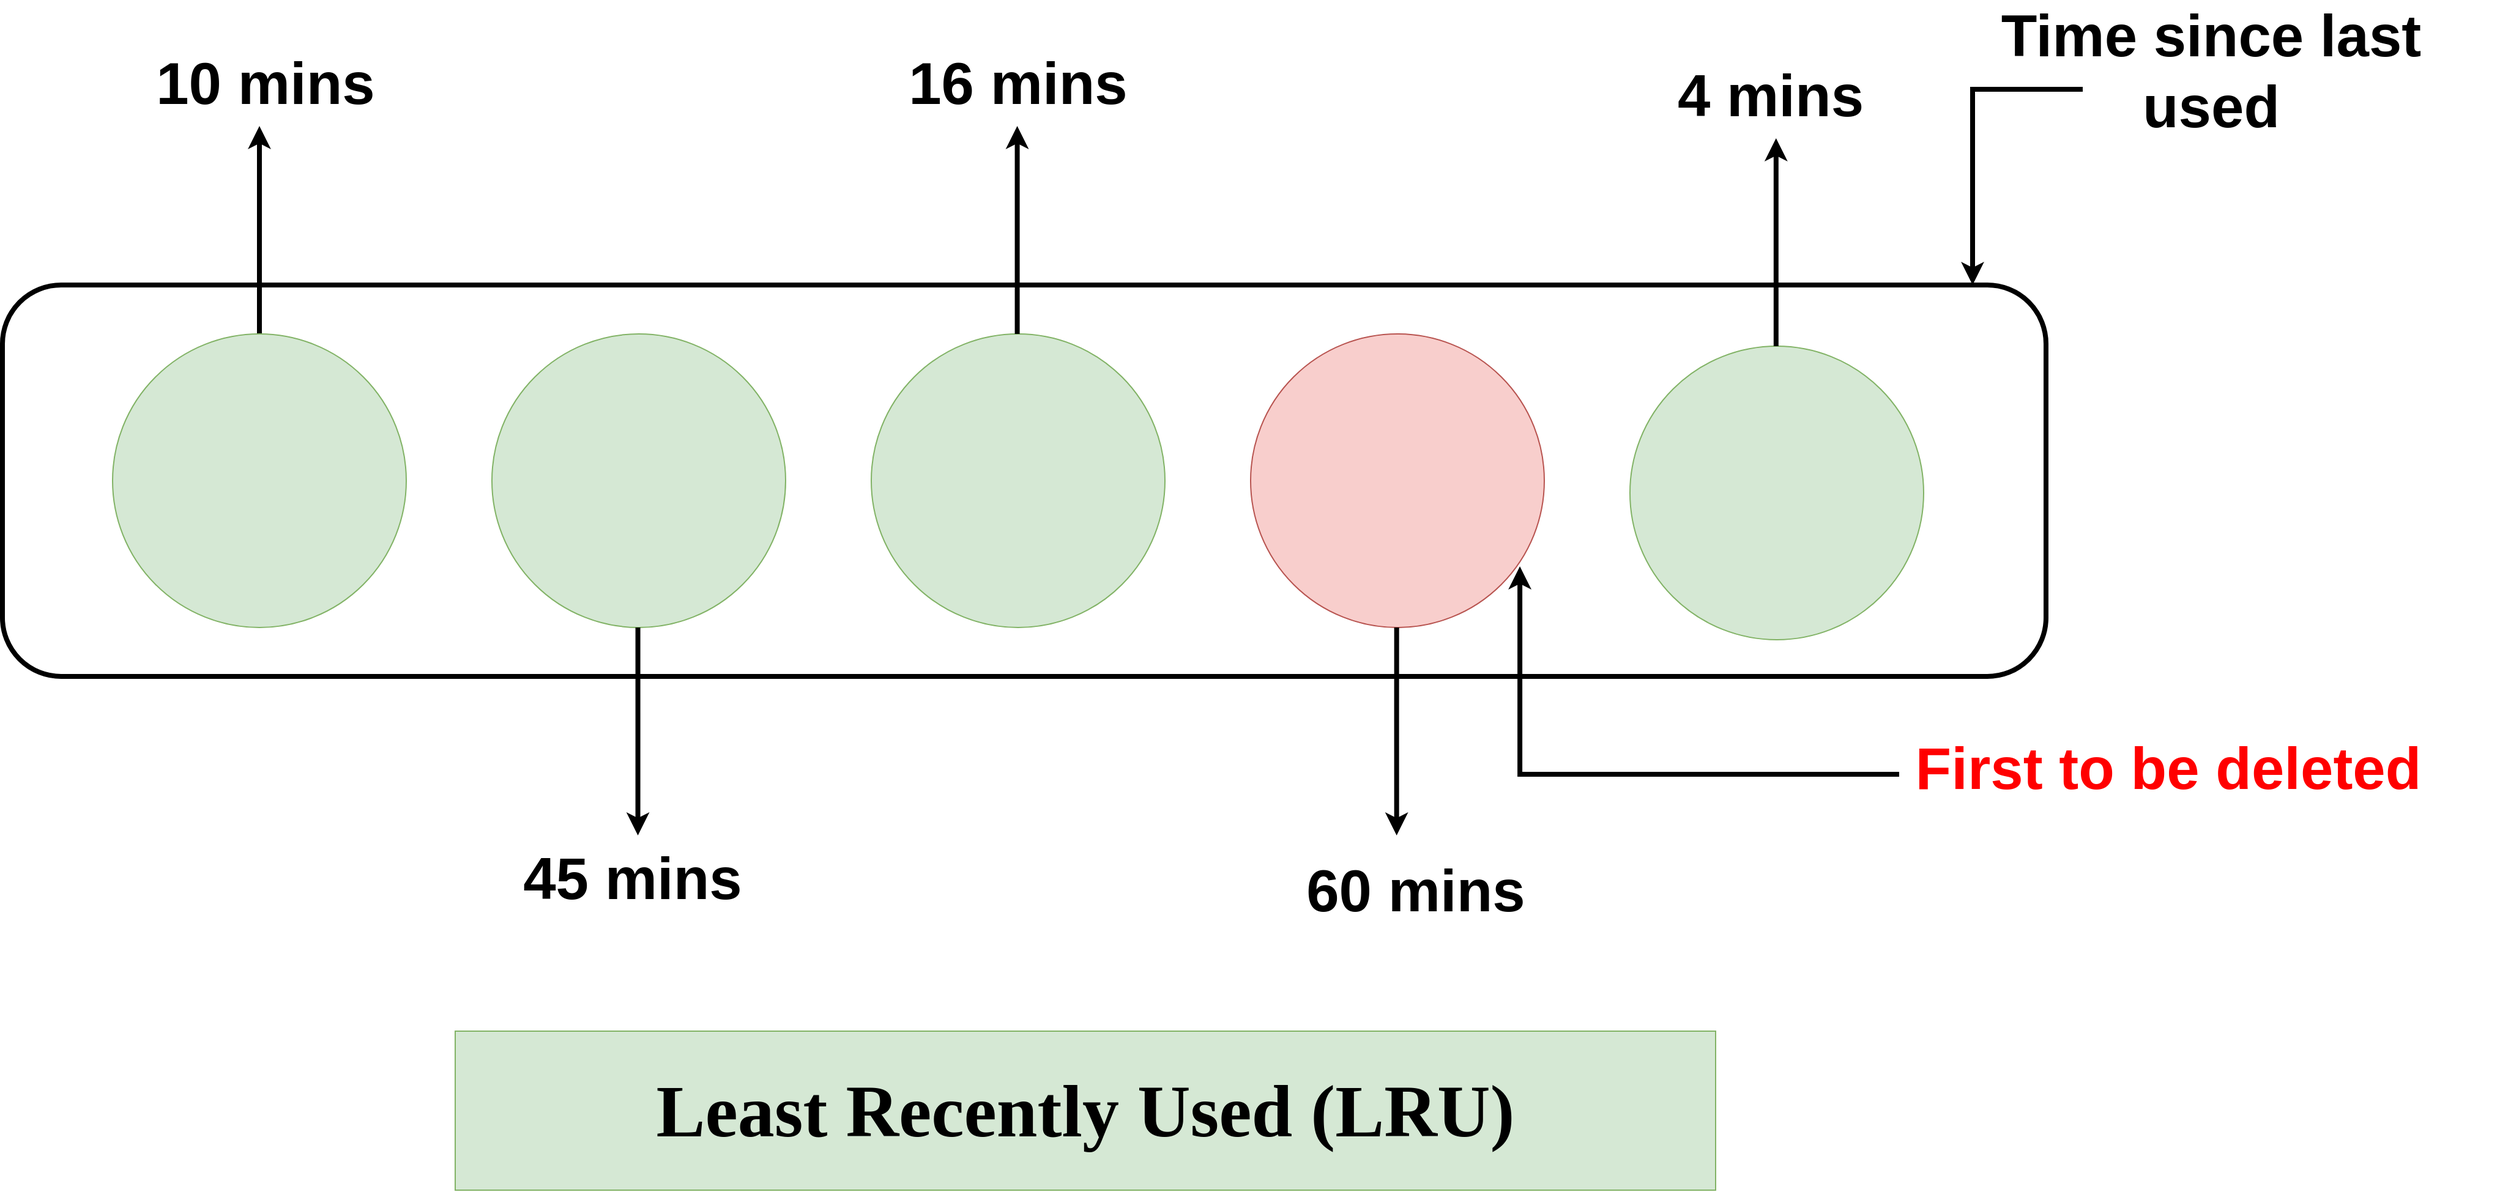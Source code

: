 <mxfile version="22.1.2" type="device" pages="7">
  <diagram name="Least Recently Used" id="POMsT31KwhoCUOCz0t1W">
    <mxGraphModel dx="4901" dy="3443" grid="1" gridSize="10" guides="1" tooltips="1" connect="1" arrows="1" fold="1" page="1" pageScale="1" pageWidth="850" pageHeight="1100" math="0" shadow="0">
      <root>
        <mxCell id="5hRMl-ogob8N2ftGV3x6-0" />
        <mxCell id="5hRMl-ogob8N2ftGV3x6-1" parent="5hRMl-ogob8N2ftGV3x6-0" />
        <mxCell id="5hRMl-ogob8N2ftGV3x6-3" value="&lt;font style=&quot;font-size: 48px;&quot;&gt;&lt;b style=&quot;&quot;&gt;10 mins&lt;/b&gt;&lt;/font&gt;" style="text;html=1;strokeColor=none;fillColor=none;align=center;verticalAlign=middle;whiteSpace=wrap;rounded=0;" parent="5hRMl-ogob8N2ftGV3x6-1" vertex="1">
          <mxGeometry x="-270" y="-190" width="390" height="49" as="geometry" />
        </mxCell>
        <mxCell id="5hRMl-ogob8N2ftGV3x6-11" value="&lt;font style=&quot;font-size: 48px;&quot;&gt;&lt;b style=&quot;&quot;&gt;&lt;font color=&quot;#ff0000&quot;&gt;First to be deleted&lt;/font&gt;&lt;br&gt;&lt;/b&gt;&lt;/font&gt;" style="text;html=1;strokeColor=none;fillColor=none;align=center;verticalAlign=middle;whiteSpace=wrap;rounded=0;" parent="5hRMl-ogob8N2ftGV3x6-1" vertex="1">
          <mxGeometry x="1210" y="370" width="540" height="49" as="geometry" />
        </mxCell>
        <mxCell id="5hRMl-ogob8N2ftGV3x6-14" value="&lt;font face=&quot;Verdana&quot; style=&quot;font-size: 60px;&quot;&gt;&lt;b&gt;Least Recently Used (LRU)&lt;/b&gt;&lt;/font&gt;" style="rounded=0;whiteSpace=wrap;html=1;fillColor=#d5e8d4;strokeColor=#82b366;" parent="5hRMl-ogob8N2ftGV3x6-1" vertex="1">
          <mxGeometry x="80" y="610" width="1030" height="130" as="geometry" />
        </mxCell>
        <mxCell id="8ovCLWjsoIjjFEWbOQYG-0" value="" style="rounded=1;whiteSpace=wrap;html=1;strokeWidth=4;" vertex="1" parent="5hRMl-ogob8N2ftGV3x6-1">
          <mxGeometry x="-290" width="1670" height="320" as="geometry" />
        </mxCell>
        <mxCell id="8ovCLWjsoIjjFEWbOQYG-6" style="edgeStyle=orthogonalEdgeStyle;rounded=0;orthogonalLoop=1;jettySize=auto;html=1;strokeWidth=4;" edge="1" parent="5hRMl-ogob8N2ftGV3x6-1" source="8ovCLWjsoIjjFEWbOQYG-1">
          <mxGeometry relative="1" as="geometry">
            <mxPoint x="-80" y="-130" as="targetPoint" />
          </mxGeometry>
        </mxCell>
        <mxCell id="8ovCLWjsoIjjFEWbOQYG-1" value="" style="ellipse;whiteSpace=wrap;html=1;aspect=fixed;fillColor=#d5e8d4;strokeColor=#82b366;" vertex="1" parent="5hRMl-ogob8N2ftGV3x6-1">
          <mxGeometry x="-200" y="40" width="240" height="240" as="geometry" />
        </mxCell>
        <mxCell id="8ovCLWjsoIjjFEWbOQYG-2" value="" style="ellipse;whiteSpace=wrap;html=1;aspect=fixed;fillColor=#d5e8d4;strokeColor=#82b366;" vertex="1" parent="5hRMl-ogob8N2ftGV3x6-1">
          <mxGeometry x="110" y="40" width="240" height="240" as="geometry" />
        </mxCell>
        <mxCell id="8ovCLWjsoIjjFEWbOQYG-3" value="" style="ellipse;whiteSpace=wrap;html=1;aspect=fixed;fillColor=#d5e8d4;strokeColor=#82b366;" vertex="1" parent="5hRMl-ogob8N2ftGV3x6-1">
          <mxGeometry x="420" y="40" width="240" height="240" as="geometry" />
        </mxCell>
        <mxCell id="8ovCLWjsoIjjFEWbOQYG-4" value="" style="ellipse;whiteSpace=wrap;html=1;aspect=fixed;fillColor=#f8cecc;strokeColor=#b85450;" vertex="1" parent="5hRMl-ogob8N2ftGV3x6-1">
          <mxGeometry x="730" y="40" width="240" height="240" as="geometry" />
        </mxCell>
        <mxCell id="8ovCLWjsoIjjFEWbOQYG-5" value="" style="ellipse;whiteSpace=wrap;html=1;aspect=fixed;fillColor=#d5e8d4;strokeColor=#82b366;" vertex="1" parent="5hRMl-ogob8N2ftGV3x6-1">
          <mxGeometry x="1040" y="50" width="240" height="240" as="geometry" />
        </mxCell>
        <mxCell id="8ovCLWjsoIjjFEWbOQYG-9" style="edgeStyle=orthogonalEdgeStyle;rounded=0;orthogonalLoop=1;jettySize=auto;html=1;strokeWidth=4;" edge="1" parent="5hRMl-ogob8N2ftGV3x6-1">
          <mxGeometry relative="1" as="geometry">
            <mxPoint x="1320" as="targetPoint" />
            <mxPoint x="1410" y="-160" as="sourcePoint" />
            <Array as="points">
              <mxPoint x="1320" y="-100" />
              <mxPoint x="1320" y="-100" />
            </Array>
          </mxGeometry>
        </mxCell>
        <mxCell id="8ovCLWjsoIjjFEWbOQYG-10" style="edgeStyle=orthogonalEdgeStyle;rounded=0;orthogonalLoop=1;jettySize=auto;html=1;strokeWidth=4;" edge="1" parent="5hRMl-ogob8N2ftGV3x6-1">
          <mxGeometry relative="1" as="geometry">
            <mxPoint x="229.29" y="450" as="targetPoint" />
            <mxPoint x="229.29" y="280" as="sourcePoint" />
            <Array as="points">
              <mxPoint x="229.29" y="350" />
              <mxPoint x="229.29" y="350" />
            </Array>
          </mxGeometry>
        </mxCell>
        <mxCell id="8ovCLWjsoIjjFEWbOQYG-11" style="edgeStyle=orthogonalEdgeStyle;rounded=0;orthogonalLoop=1;jettySize=auto;html=1;strokeWidth=4;" edge="1" parent="5hRMl-ogob8N2ftGV3x6-1">
          <mxGeometry relative="1" as="geometry">
            <mxPoint x="849.33" y="450" as="targetPoint" />
            <mxPoint x="849.33" y="280" as="sourcePoint" />
            <Array as="points">
              <mxPoint x="849.33" y="350" />
              <mxPoint x="849.33" y="350" />
            </Array>
          </mxGeometry>
        </mxCell>
        <mxCell id="8ovCLWjsoIjjFEWbOQYG-12" style="edgeStyle=orthogonalEdgeStyle;rounded=0;orthogonalLoop=1;jettySize=auto;html=1;strokeWidth=4;" edge="1" parent="5hRMl-ogob8N2ftGV3x6-1">
          <mxGeometry relative="1" as="geometry">
            <mxPoint x="539.29" y="-130" as="targetPoint" />
            <mxPoint x="539.29" y="40" as="sourcePoint" />
          </mxGeometry>
        </mxCell>
        <mxCell id="8ovCLWjsoIjjFEWbOQYG-13" style="edgeStyle=orthogonalEdgeStyle;rounded=0;orthogonalLoop=1;jettySize=auto;html=1;strokeWidth=4;" edge="1" parent="5hRMl-ogob8N2ftGV3x6-1">
          <mxGeometry relative="1" as="geometry">
            <mxPoint x="1159.41" y="-120" as="targetPoint" />
            <mxPoint x="1159.41" y="50" as="sourcePoint" />
          </mxGeometry>
        </mxCell>
        <mxCell id="8ovCLWjsoIjjFEWbOQYG-14" value="&lt;font style=&quot;font-size: 48px;&quot;&gt;&lt;b style=&quot;&quot;&gt;16 mins&lt;/b&gt;&lt;/font&gt;" style="text;html=1;strokeColor=none;fillColor=none;align=center;verticalAlign=middle;whiteSpace=wrap;rounded=0;" vertex="1" parent="5hRMl-ogob8N2ftGV3x6-1">
          <mxGeometry x="345" y="-190" width="390" height="49" as="geometry" />
        </mxCell>
        <mxCell id="8ovCLWjsoIjjFEWbOQYG-15" value="&lt;font style=&quot;font-size: 48px;&quot;&gt;&lt;b style=&quot;&quot;&gt;4 mins&lt;/b&gt;&lt;/font&gt;" style="text;html=1;strokeColor=none;fillColor=none;align=center;verticalAlign=middle;whiteSpace=wrap;rounded=0;" vertex="1" parent="5hRMl-ogob8N2ftGV3x6-1">
          <mxGeometry x="960" y="-180" width="390" height="49" as="geometry" />
        </mxCell>
        <mxCell id="8ovCLWjsoIjjFEWbOQYG-16" value="&lt;font style=&quot;font-size: 48px;&quot;&gt;&lt;b style=&quot;&quot;&gt;45 mins&lt;/b&gt;&lt;/font&gt;" style="text;html=1;strokeColor=none;fillColor=none;align=center;verticalAlign=middle;whiteSpace=wrap;rounded=0;" vertex="1" parent="5hRMl-ogob8N2ftGV3x6-1">
          <mxGeometry x="30" y="460" width="390" height="49" as="geometry" />
        </mxCell>
        <mxCell id="8ovCLWjsoIjjFEWbOQYG-17" value="&lt;font style=&quot;font-size: 48px;&quot;&gt;&lt;b style=&quot;&quot;&gt;60 mins&lt;/b&gt;&lt;/font&gt;" style="text;html=1;strokeColor=none;fillColor=none;align=center;verticalAlign=middle;whiteSpace=wrap;rounded=0;" vertex="1" parent="5hRMl-ogob8N2ftGV3x6-1">
          <mxGeometry x="670" y="470" width="390" height="49" as="geometry" />
        </mxCell>
        <mxCell id="8ovCLWjsoIjjFEWbOQYG-18" value="&lt;font style=&quot;font-size: 48px;&quot;&gt;&lt;b style=&quot;&quot;&gt;Time since last used&lt;/b&gt;&lt;/font&gt;" style="text;html=1;strokeColor=none;fillColor=none;align=center;verticalAlign=middle;whiteSpace=wrap;rounded=0;" vertex="1" parent="5hRMl-ogob8N2ftGV3x6-1">
          <mxGeometry x="1320" y="-200" width="390" height="49" as="geometry" />
        </mxCell>
        <mxCell id="8ovCLWjsoIjjFEWbOQYG-19" style="edgeStyle=orthogonalEdgeStyle;rounded=0;orthogonalLoop=1;jettySize=auto;html=1;strokeWidth=4;" edge="1" parent="5hRMl-ogob8N2ftGV3x6-1">
          <mxGeometry relative="1" as="geometry">
            <mxPoint x="950.05" y="230" as="targetPoint" />
            <mxPoint x="1260" y="400" as="sourcePoint" />
            <Array as="points">
              <mxPoint x="950.05" y="300" />
              <mxPoint x="950.05" y="300" />
            </Array>
          </mxGeometry>
        </mxCell>
      </root>
    </mxGraphModel>
  </diagram>
  <diagram name="Least Frequently Used" id="D8tKrzcBVg3WUpohUiAj">
    <mxGraphModel dx="3428" dy="2591" grid="1" gridSize="10" guides="1" tooltips="1" connect="1" arrows="1" fold="1" page="1" pageScale="1" pageWidth="850" pageHeight="1100" math="0" shadow="0">
      <root>
        <mxCell id="ZgraPuSZtNZMdnTy8_oL-0" />
        <mxCell id="ZgraPuSZtNZMdnTy8_oL-1" parent="ZgraPuSZtNZMdnTy8_oL-0" />
        <mxCell id="ZgraPuSZtNZMdnTy8_oL-2" value="&lt;font style=&quot;font-size: 48px;&quot;&gt;&lt;b style=&quot;&quot;&gt;7&lt;/b&gt;&lt;/font&gt;" style="text;html=1;strokeColor=none;fillColor=none;align=center;verticalAlign=middle;whiteSpace=wrap;rounded=0;" vertex="1" parent="ZgraPuSZtNZMdnTy8_oL-1">
          <mxGeometry x="-275" y="-200" width="390" height="49" as="geometry" />
        </mxCell>
        <mxCell id="ZgraPuSZtNZMdnTy8_oL-3" value="&lt;font style=&quot;font-size: 48px;&quot;&gt;&lt;b style=&quot;&quot;&gt;&lt;font color=&quot;#ff0000&quot;&gt;First to be deleted&lt;/font&gt;&lt;br&gt;&lt;/b&gt;&lt;/font&gt;" style="text;html=1;strokeColor=none;fillColor=none;align=center;verticalAlign=middle;whiteSpace=wrap;rounded=0;" vertex="1" parent="ZgraPuSZtNZMdnTy8_oL-1">
          <mxGeometry x="1210" y="370" width="540" height="49" as="geometry" />
        </mxCell>
        <mxCell id="ZgraPuSZtNZMdnTy8_oL-4" value="&lt;font face=&quot;Verdana&quot; style=&quot;font-size: 60px;&quot;&gt;&lt;b&gt;Least Frequently Used (LFU)&lt;/b&gt;&lt;/font&gt;" style="rounded=0;whiteSpace=wrap;html=1;fillColor=#d5e8d4;strokeColor=#82b366;" vertex="1" parent="ZgraPuSZtNZMdnTy8_oL-1">
          <mxGeometry x="80" y="610" width="1030" height="130" as="geometry" />
        </mxCell>
        <mxCell id="ZgraPuSZtNZMdnTy8_oL-5" value="" style="rounded=1;whiteSpace=wrap;html=1;strokeWidth=4;" vertex="1" parent="ZgraPuSZtNZMdnTy8_oL-1">
          <mxGeometry x="-290" width="1670" height="320" as="geometry" />
        </mxCell>
        <mxCell id="ZgraPuSZtNZMdnTy8_oL-6" style="edgeStyle=orthogonalEdgeStyle;rounded=0;orthogonalLoop=1;jettySize=auto;html=1;strokeWidth=4;" edge="1" parent="ZgraPuSZtNZMdnTy8_oL-1" source="ZgraPuSZtNZMdnTy8_oL-7">
          <mxGeometry relative="1" as="geometry">
            <mxPoint x="-80" y="-130" as="targetPoint" />
          </mxGeometry>
        </mxCell>
        <mxCell id="ZgraPuSZtNZMdnTy8_oL-7" value="" style="ellipse;whiteSpace=wrap;html=1;aspect=fixed;fillColor=#d5e8d4;strokeColor=#82b366;" vertex="1" parent="ZgraPuSZtNZMdnTy8_oL-1">
          <mxGeometry x="-200" y="40" width="240" height="240" as="geometry" />
        </mxCell>
        <mxCell id="ZgraPuSZtNZMdnTy8_oL-8" value="" style="ellipse;whiteSpace=wrap;html=1;aspect=fixed;fillColor=#d5e8d4;strokeColor=#82b366;" vertex="1" parent="ZgraPuSZtNZMdnTy8_oL-1">
          <mxGeometry x="110" y="40" width="240" height="240" as="geometry" />
        </mxCell>
        <mxCell id="ZgraPuSZtNZMdnTy8_oL-9" value="" style="ellipse;whiteSpace=wrap;html=1;aspect=fixed;fillColor=#d5e8d4;strokeColor=#82b366;" vertex="1" parent="ZgraPuSZtNZMdnTy8_oL-1">
          <mxGeometry x="420" y="40" width="240" height="240" as="geometry" />
        </mxCell>
        <mxCell id="ZgraPuSZtNZMdnTy8_oL-10" value="" style="ellipse;whiteSpace=wrap;html=1;aspect=fixed;fillColor=#f8cecc;strokeColor=#b85450;" vertex="1" parent="ZgraPuSZtNZMdnTy8_oL-1">
          <mxGeometry x="730" y="40" width="240" height="240" as="geometry" />
        </mxCell>
        <mxCell id="ZgraPuSZtNZMdnTy8_oL-11" value="" style="ellipse;whiteSpace=wrap;html=1;aspect=fixed;fillColor=#d5e8d4;strokeColor=#82b366;" vertex="1" parent="ZgraPuSZtNZMdnTy8_oL-1">
          <mxGeometry x="1040" y="50" width="240" height="240" as="geometry" />
        </mxCell>
        <mxCell id="ZgraPuSZtNZMdnTy8_oL-12" style="edgeStyle=orthogonalEdgeStyle;rounded=0;orthogonalLoop=1;jettySize=auto;html=1;strokeWidth=4;" edge="1" parent="ZgraPuSZtNZMdnTy8_oL-1">
          <mxGeometry relative="1" as="geometry">
            <mxPoint x="1320" as="targetPoint" />
            <mxPoint x="1410" y="-160" as="sourcePoint" />
            <Array as="points">
              <mxPoint x="1320" y="-100" />
              <mxPoint x="1320" y="-100" />
            </Array>
          </mxGeometry>
        </mxCell>
        <mxCell id="ZgraPuSZtNZMdnTy8_oL-13" style="edgeStyle=orthogonalEdgeStyle;rounded=0;orthogonalLoop=1;jettySize=auto;html=1;strokeWidth=4;" edge="1" parent="ZgraPuSZtNZMdnTy8_oL-1">
          <mxGeometry relative="1" as="geometry">
            <mxPoint x="229.29" y="450" as="targetPoint" />
            <mxPoint x="229.29" y="280" as="sourcePoint" />
            <Array as="points">
              <mxPoint x="229.29" y="350" />
              <mxPoint x="229.29" y="350" />
            </Array>
          </mxGeometry>
        </mxCell>
        <mxCell id="ZgraPuSZtNZMdnTy8_oL-14" style="edgeStyle=orthogonalEdgeStyle;rounded=0;orthogonalLoop=1;jettySize=auto;html=1;strokeWidth=4;" edge="1" parent="ZgraPuSZtNZMdnTy8_oL-1">
          <mxGeometry relative="1" as="geometry">
            <mxPoint x="849.33" y="450" as="targetPoint" />
            <mxPoint x="849.33" y="280" as="sourcePoint" />
            <Array as="points">
              <mxPoint x="849.33" y="350" />
              <mxPoint x="849.33" y="350" />
            </Array>
          </mxGeometry>
        </mxCell>
        <mxCell id="ZgraPuSZtNZMdnTy8_oL-15" style="edgeStyle=orthogonalEdgeStyle;rounded=0;orthogonalLoop=1;jettySize=auto;html=1;strokeWidth=4;" edge="1" parent="ZgraPuSZtNZMdnTy8_oL-1">
          <mxGeometry relative="1" as="geometry">
            <mxPoint x="539.29" y="-130" as="targetPoint" />
            <mxPoint x="539.29" y="40" as="sourcePoint" />
          </mxGeometry>
        </mxCell>
        <mxCell id="ZgraPuSZtNZMdnTy8_oL-16" style="edgeStyle=orthogonalEdgeStyle;rounded=0;orthogonalLoop=1;jettySize=auto;html=1;strokeWidth=4;" edge="1" parent="ZgraPuSZtNZMdnTy8_oL-1">
          <mxGeometry relative="1" as="geometry">
            <mxPoint x="1159.41" y="-120" as="targetPoint" />
            <mxPoint x="1159.41" y="50" as="sourcePoint" />
          </mxGeometry>
        </mxCell>
        <mxCell id="ZgraPuSZtNZMdnTy8_oL-17" value="&lt;font style=&quot;font-size: 48px;&quot;&gt;&lt;b style=&quot;&quot;&gt;60&lt;/b&gt;&lt;/font&gt;" style="text;html=1;strokeColor=none;fillColor=none;align=center;verticalAlign=middle;whiteSpace=wrap;rounded=0;" vertex="1" parent="ZgraPuSZtNZMdnTy8_oL-1">
          <mxGeometry x="345" y="-210" width="390" height="49" as="geometry" />
        </mxCell>
        <mxCell id="ZgraPuSZtNZMdnTy8_oL-18" value="&lt;font style=&quot;font-size: 48px;&quot;&gt;&lt;b style=&quot;&quot;&gt;7&lt;/b&gt;&lt;/font&gt;" style="text;html=1;strokeColor=none;fillColor=none;align=center;verticalAlign=middle;whiteSpace=wrap;rounded=0;" vertex="1" parent="ZgraPuSZtNZMdnTy8_oL-1">
          <mxGeometry x="960" y="-200" width="390" height="49" as="geometry" />
        </mxCell>
        <mxCell id="ZgraPuSZtNZMdnTy8_oL-19" value="&lt;font style=&quot;font-size: 48px;&quot;&gt;&lt;b style=&quot;&quot;&gt;15&lt;/b&gt;&lt;/font&gt;" style="text;html=1;strokeColor=none;fillColor=none;align=center;verticalAlign=middle;whiteSpace=wrap;rounded=0;" vertex="1" parent="ZgraPuSZtNZMdnTy8_oL-1">
          <mxGeometry x="35" y="460" width="390" height="49" as="geometry" />
        </mxCell>
        <mxCell id="ZgraPuSZtNZMdnTy8_oL-20" value="&lt;font style=&quot;font-size: 48px;&quot;&gt;&lt;b style=&quot;&quot;&gt;5&lt;/b&gt;&lt;/font&gt;" style="text;html=1;strokeColor=none;fillColor=none;align=center;verticalAlign=middle;whiteSpace=wrap;rounded=0;" vertex="1" parent="ZgraPuSZtNZMdnTy8_oL-1">
          <mxGeometry x="655" y="460" width="390" height="49" as="geometry" />
        </mxCell>
        <mxCell id="ZgraPuSZtNZMdnTy8_oL-21" value="&lt;font style=&quot;font-size: 48px;&quot;&gt;&lt;b style=&quot;&quot;&gt;Number of times used&lt;/b&gt;&lt;/font&gt;" style="text;html=1;strokeColor=none;fillColor=none;align=center;verticalAlign=middle;whiteSpace=wrap;rounded=0;" vertex="1" parent="ZgraPuSZtNZMdnTy8_oL-1">
          <mxGeometry x="1320" y="-200" width="390" height="49" as="geometry" />
        </mxCell>
        <mxCell id="ZgraPuSZtNZMdnTy8_oL-22" style="edgeStyle=orthogonalEdgeStyle;rounded=0;orthogonalLoop=1;jettySize=auto;html=1;strokeWidth=4;" edge="1" parent="ZgraPuSZtNZMdnTy8_oL-1">
          <mxGeometry relative="1" as="geometry">
            <mxPoint x="950.05" y="230" as="targetPoint" />
            <mxPoint x="1260" y="400" as="sourcePoint" />
            <Array as="points">
              <mxPoint x="950.05" y="300" />
              <mxPoint x="950.05" y="300" />
            </Array>
          </mxGeometry>
        </mxCell>
      </root>
    </mxGraphModel>
  </diagram>
  <diagram name="First In, First Out" id="Zo2rVaREKHGINr4illzg">
    <mxGraphModel dx="4901" dy="3443" grid="1" gridSize="10" guides="1" tooltips="1" connect="1" arrows="1" fold="1" page="1" pageScale="1" pageWidth="850" pageHeight="1100" math="0" shadow="0">
      <root>
        <mxCell id="zYVfNO5OCGXKisRvZgQ6-0" />
        <mxCell id="zYVfNO5OCGXKisRvZgQ6-1" parent="zYVfNO5OCGXKisRvZgQ6-0" />
        <mxCell id="zYVfNO5OCGXKisRvZgQ6-3" value="&lt;font style=&quot;font-size: 48px;&quot;&gt;&lt;b style=&quot;&quot;&gt;&lt;font color=&quot;#ff0000&quot;&gt;First to be deleted&lt;/font&gt;&lt;br&gt;&lt;/b&gt;&lt;/font&gt;" style="text;html=1;strokeColor=none;fillColor=none;align=center;verticalAlign=middle;whiteSpace=wrap;rounded=0;" vertex="1" parent="zYVfNO5OCGXKisRvZgQ6-1">
          <mxGeometry x="1210" y="370" width="540" height="49" as="geometry" />
        </mxCell>
        <mxCell id="zYVfNO5OCGXKisRvZgQ6-4" value="&lt;font face=&quot;Verdana&quot; style=&quot;font-size: 60px;&quot;&gt;&lt;b&gt;First In, First Out (FIFO)&lt;/b&gt;&lt;/font&gt;" style="rounded=0;whiteSpace=wrap;html=1;fillColor=#d5e8d4;strokeColor=#82b366;" vertex="1" parent="zYVfNO5OCGXKisRvZgQ6-1">
          <mxGeometry x="80" y="610" width="1030" height="130" as="geometry" />
        </mxCell>
        <mxCell id="zYVfNO5OCGXKisRvZgQ6-5" value="" style="rounded=1;whiteSpace=wrap;html=1;strokeWidth=4;" vertex="1" parent="zYVfNO5OCGXKisRvZgQ6-1">
          <mxGeometry x="-290" width="1670" height="360" as="geometry" />
        </mxCell>
        <mxCell id="zYVfNO5OCGXKisRvZgQ6-6" style="edgeStyle=orthogonalEdgeStyle;rounded=0;orthogonalLoop=1;jettySize=auto;html=1;strokeWidth=4;dashed=1;dashPattern=8 8;" edge="1" parent="zYVfNO5OCGXKisRvZgQ6-1">
          <mxGeometry relative="1" as="geometry">
            <mxPoint x="1200" y="320" as="targetPoint" />
            <mxPoint x="-180" y="320" as="sourcePoint" />
          </mxGeometry>
        </mxCell>
        <mxCell id="zYVfNO5OCGXKisRvZgQ6-7" value="" style="ellipse;whiteSpace=wrap;html=1;aspect=fixed;fillColor=#d5e8d4;strokeColor=#82b366;" vertex="1" parent="zYVfNO5OCGXKisRvZgQ6-1">
          <mxGeometry x="-200" y="40" width="240" height="240" as="geometry" />
        </mxCell>
        <mxCell id="zYVfNO5OCGXKisRvZgQ6-8" value="" style="ellipse;whiteSpace=wrap;html=1;aspect=fixed;fillColor=#d5e8d4;strokeColor=#82b366;" vertex="1" parent="zYVfNO5OCGXKisRvZgQ6-1">
          <mxGeometry x="110" y="40" width="240" height="240" as="geometry" />
        </mxCell>
        <mxCell id="zYVfNO5OCGXKisRvZgQ6-9" value="" style="ellipse;whiteSpace=wrap;html=1;aspect=fixed;fillColor=#d5e8d4;strokeColor=#82b366;" vertex="1" parent="zYVfNO5OCGXKisRvZgQ6-1">
          <mxGeometry x="420" y="40" width="240" height="240" as="geometry" />
        </mxCell>
        <mxCell id="zYVfNO5OCGXKisRvZgQ6-10" value="" style="ellipse;whiteSpace=wrap;html=1;aspect=fixed;fillColor=#d5e8d4;strokeColor=#82b366;" vertex="1" parent="zYVfNO5OCGXKisRvZgQ6-1">
          <mxGeometry x="730" y="40" width="240" height="240" as="geometry" />
        </mxCell>
        <mxCell id="zYVfNO5OCGXKisRvZgQ6-11" value="" style="ellipse;whiteSpace=wrap;html=1;aspect=fixed;fillColor=#f8cecc;strokeColor=#b85450;" vertex="1" parent="zYVfNO5OCGXKisRvZgQ6-1">
          <mxGeometry x="1040" y="50" width="240" height="240" as="geometry" />
        </mxCell>
        <mxCell id="zYVfNO5OCGXKisRvZgQ6-22" style="edgeStyle=orthogonalEdgeStyle;rounded=0;orthogonalLoop=1;jettySize=auto;html=1;strokeWidth=4;" edge="1" parent="zYVfNO5OCGXKisRvZgQ6-1">
          <mxGeometry relative="1" as="geometry">
            <mxPoint x="1240" y="270" as="targetPoint" />
            <mxPoint x="1260" y="400" as="sourcePoint" />
            <Array as="points">
              <mxPoint x="1240" y="400" />
            </Array>
          </mxGeometry>
        </mxCell>
        <mxCell id="gBd1DE-X7x8jyiA0h6hY-1" value="&lt;font style=&quot;&quot;&gt;&lt;b style=&quot;&quot;&gt;&lt;font style=&quot;font-size: 60px;&quot;&gt;Enqueue&lt;/font&gt;&lt;br&gt;&lt;/b&gt;&lt;/font&gt;" style="text;html=1;strokeColor=none;fillColor=none;align=center;verticalAlign=middle;whiteSpace=wrap;rounded=0;" vertex="1" parent="zYVfNO5OCGXKisRvZgQ6-1">
          <mxGeometry x="-650" y="155.5" width="330" height="49" as="geometry" />
        </mxCell>
        <mxCell id="gBd1DE-X7x8jyiA0h6hY-2" style="edgeStyle=orthogonalEdgeStyle;rounded=0;orthogonalLoop=1;jettySize=auto;html=1;exitX=0.5;exitY=1;exitDx=0;exitDy=0;" edge="1" parent="zYVfNO5OCGXKisRvZgQ6-1" source="gBd1DE-X7x8jyiA0h6hY-1" target="gBd1DE-X7x8jyiA0h6hY-1">
          <mxGeometry relative="1" as="geometry" />
        </mxCell>
        <mxCell id="gBd1DE-X7x8jyiA0h6hY-3" value="&lt;font style=&quot;&quot;&gt;&lt;b style=&quot;&quot;&gt;&lt;font style=&quot;font-size: 60px;&quot;&gt;Dequeue&lt;/font&gt;&lt;br&gt;&lt;/b&gt;&lt;/font&gt;" style="text;html=1;strokeColor=none;fillColor=none;align=center;verticalAlign=middle;whiteSpace=wrap;rounded=0;" vertex="1" parent="zYVfNO5OCGXKisRvZgQ6-1">
          <mxGeometry x="1400" y="155.5" width="330" height="49" as="geometry" />
        </mxCell>
      </root>
    </mxGraphModel>
  </diagram>
  <diagram name="Random Replacement" id="Z5KDU7fKFQoLTNOjByQJ">
    <mxGraphModel dx="3213" dy="2467" grid="1" gridSize="10" guides="1" tooltips="1" connect="1" arrows="1" fold="1" page="1" pageScale="1" pageWidth="850" pageHeight="1100" math="0" shadow="0">
      <root>
        <mxCell id="aamFRvl7CQ2vPfNjSyrz-0" />
        <mxCell id="aamFRvl7CQ2vPfNjSyrz-1" parent="aamFRvl7CQ2vPfNjSyrz-0" />
        <mxCell id="aamFRvl7CQ2vPfNjSyrz-3" value="&lt;font style=&quot;font-size: 48px;&quot;&gt;&lt;b style=&quot;&quot;&gt;&lt;font color=&quot;#ff0000&quot;&gt;Delete a random item&lt;/font&gt;&lt;br&gt;&lt;/b&gt;&lt;/font&gt;" style="text;html=1;strokeColor=none;fillColor=none;align=center;verticalAlign=middle;whiteSpace=wrap;rounded=0;" vertex="1" parent="aamFRvl7CQ2vPfNjSyrz-1">
          <mxGeometry x="1200" y="380" width="370" height="49" as="geometry" />
        </mxCell>
        <mxCell id="aamFRvl7CQ2vPfNjSyrz-4" value="&lt;font face=&quot;Verdana&quot; style=&quot;font-size: 60px;&quot;&gt;&lt;b&gt;Random Replacement (RR)&lt;/b&gt;&lt;/font&gt;" style="rounded=0;whiteSpace=wrap;html=1;fillColor=#d5e8d4;strokeColor=#82b366;" vertex="1" parent="aamFRvl7CQ2vPfNjSyrz-1">
          <mxGeometry x="80" y="600" width="1030" height="130" as="geometry" />
        </mxCell>
        <mxCell id="aamFRvl7CQ2vPfNjSyrz-5" value="" style="rounded=1;whiteSpace=wrap;html=1;strokeWidth=4;" vertex="1" parent="aamFRvl7CQ2vPfNjSyrz-1">
          <mxGeometry x="-290" width="1670" height="320" as="geometry" />
        </mxCell>
        <mxCell id="aamFRvl7CQ2vPfNjSyrz-7" value="" style="ellipse;whiteSpace=wrap;html=1;aspect=fixed;fillColor=#d5e8d4;strokeColor=#82b366;" vertex="1" parent="aamFRvl7CQ2vPfNjSyrz-1">
          <mxGeometry x="-200" y="40" width="240" height="240" as="geometry" />
        </mxCell>
        <mxCell id="aamFRvl7CQ2vPfNjSyrz-8" value="" style="ellipse;whiteSpace=wrap;html=1;aspect=fixed;fillColor=#d5e8d4;strokeColor=#82b366;" vertex="1" parent="aamFRvl7CQ2vPfNjSyrz-1">
          <mxGeometry x="110" y="40" width="240" height="240" as="geometry" />
        </mxCell>
        <mxCell id="aamFRvl7CQ2vPfNjSyrz-9" value="" style="ellipse;whiteSpace=wrap;html=1;aspect=fixed;fillColor=#d5e8d4;strokeColor=#82b366;" vertex="1" parent="aamFRvl7CQ2vPfNjSyrz-1">
          <mxGeometry x="420" y="40" width="240" height="240" as="geometry" />
        </mxCell>
        <mxCell id="aamFRvl7CQ2vPfNjSyrz-10" value="" style="ellipse;whiteSpace=wrap;html=1;aspect=fixed;fillColor=#f8cecc;strokeColor=#b85450;" vertex="1" parent="aamFRvl7CQ2vPfNjSyrz-1">
          <mxGeometry x="730" y="40" width="240" height="240" as="geometry" />
        </mxCell>
        <mxCell id="aamFRvl7CQ2vPfNjSyrz-11" value="" style="ellipse;whiteSpace=wrap;html=1;aspect=fixed;fillColor=#d5e8d4;strokeColor=#82b366;" vertex="1" parent="aamFRvl7CQ2vPfNjSyrz-1">
          <mxGeometry x="1040" y="50" width="240" height="240" as="geometry" />
        </mxCell>
        <mxCell id="aamFRvl7CQ2vPfNjSyrz-22" style="edgeStyle=orthogonalEdgeStyle;rounded=0;orthogonalLoop=1;jettySize=auto;html=1;strokeWidth=4;" edge="1" parent="aamFRvl7CQ2vPfNjSyrz-1">
          <mxGeometry relative="1" as="geometry">
            <mxPoint x="950.05" y="230" as="targetPoint" />
            <mxPoint x="1260" y="400" as="sourcePoint" />
            <Array as="points">
              <mxPoint x="950.05" y="300" />
              <mxPoint x="950.05" y="300" />
            </Array>
          </mxGeometry>
        </mxCell>
      </root>
    </mxGraphModel>
  </diagram>
  <diagram name="Most Recently Used" id="zYJVTUWJYjH3Rc8gc3ST">
    <mxGraphModel dx="3428" dy="2591" grid="1" gridSize="10" guides="1" tooltips="1" connect="1" arrows="1" fold="1" page="1" pageScale="1" pageWidth="850" pageHeight="1100" math="0" shadow="0">
      <root>
        <mxCell id="hwDnQ2wRfq-yaI1x0yQQ-0" />
        <mxCell id="hwDnQ2wRfq-yaI1x0yQQ-1" parent="hwDnQ2wRfq-yaI1x0yQQ-0" />
        <mxCell id="hwDnQ2wRfq-yaI1x0yQQ-2" value="&lt;font style=&quot;font-size: 48px;&quot;&gt;&lt;b style=&quot;&quot;&gt;15 mins&lt;/b&gt;&lt;/font&gt;" style="text;html=1;strokeColor=none;fillColor=none;align=center;verticalAlign=middle;whiteSpace=wrap;rounded=0;" vertex="1" parent="hwDnQ2wRfq-yaI1x0yQQ-1">
          <mxGeometry x="-270" y="-190" width="390" height="49" as="geometry" />
        </mxCell>
        <mxCell id="hwDnQ2wRfq-yaI1x0yQQ-3" value="&lt;font style=&quot;font-size: 48px;&quot;&gt;&lt;b style=&quot;&quot;&gt;&lt;font color=&quot;#ff0000&quot;&gt;First to be deleted&lt;/font&gt;&lt;br&gt;&lt;/b&gt;&lt;/font&gt;" style="text;html=1;strokeColor=none;fillColor=none;align=center;verticalAlign=middle;whiteSpace=wrap;rounded=0;" vertex="1" parent="hwDnQ2wRfq-yaI1x0yQQ-1">
          <mxGeometry x="1210" y="370" width="540" height="49" as="geometry" />
        </mxCell>
        <mxCell id="hwDnQ2wRfq-yaI1x0yQQ-4" value="&lt;font face=&quot;Verdana&quot; style=&quot;font-size: 60px;&quot;&gt;&lt;b&gt;Most Recently Used (MRU)&lt;/b&gt;&lt;/font&gt;" style="rounded=0;whiteSpace=wrap;html=1;fillColor=#d5e8d4;strokeColor=#82b366;" vertex="1" parent="hwDnQ2wRfq-yaI1x0yQQ-1">
          <mxGeometry x="80" y="610" width="1030" height="130" as="geometry" />
        </mxCell>
        <mxCell id="hwDnQ2wRfq-yaI1x0yQQ-5" value="" style="rounded=1;whiteSpace=wrap;html=1;strokeWidth=4;" vertex="1" parent="hwDnQ2wRfq-yaI1x0yQQ-1">
          <mxGeometry x="-290" width="1670" height="320" as="geometry" />
        </mxCell>
        <mxCell id="hwDnQ2wRfq-yaI1x0yQQ-6" style="edgeStyle=orthogonalEdgeStyle;rounded=0;orthogonalLoop=1;jettySize=auto;html=1;strokeWidth=4;" edge="1" parent="hwDnQ2wRfq-yaI1x0yQQ-1" source="hwDnQ2wRfq-yaI1x0yQQ-7">
          <mxGeometry relative="1" as="geometry">
            <mxPoint x="-80" y="-130" as="targetPoint" />
          </mxGeometry>
        </mxCell>
        <mxCell id="hwDnQ2wRfq-yaI1x0yQQ-7" value="" style="ellipse;whiteSpace=wrap;html=1;aspect=fixed;fillColor=#d5e8d4;strokeColor=#82b366;" vertex="1" parent="hwDnQ2wRfq-yaI1x0yQQ-1">
          <mxGeometry x="-200" y="40" width="240" height="240" as="geometry" />
        </mxCell>
        <mxCell id="hwDnQ2wRfq-yaI1x0yQQ-8" value="" style="ellipse;whiteSpace=wrap;html=1;aspect=fixed;fillColor=#d5e8d4;strokeColor=#82b366;" vertex="1" parent="hwDnQ2wRfq-yaI1x0yQQ-1">
          <mxGeometry x="110" y="40" width="240" height="240" as="geometry" />
        </mxCell>
        <mxCell id="hwDnQ2wRfq-yaI1x0yQQ-9" value="" style="ellipse;whiteSpace=wrap;html=1;aspect=fixed;fillColor=#d5e8d4;strokeColor=#82b366;" vertex="1" parent="hwDnQ2wRfq-yaI1x0yQQ-1">
          <mxGeometry x="420" y="40" width="240" height="240" as="geometry" />
        </mxCell>
        <mxCell id="hwDnQ2wRfq-yaI1x0yQQ-10" value="" style="ellipse;whiteSpace=wrap;html=1;aspect=fixed;fillColor=#f8cecc;strokeColor=#b85450;" vertex="1" parent="hwDnQ2wRfq-yaI1x0yQQ-1">
          <mxGeometry x="730" y="40" width="240" height="240" as="geometry" />
        </mxCell>
        <mxCell id="hwDnQ2wRfq-yaI1x0yQQ-11" value="" style="ellipse;whiteSpace=wrap;html=1;aspect=fixed;fillColor=#d5e8d4;strokeColor=#82b366;" vertex="1" parent="hwDnQ2wRfq-yaI1x0yQQ-1">
          <mxGeometry x="1040" y="50" width="240" height="240" as="geometry" />
        </mxCell>
        <mxCell id="hwDnQ2wRfq-yaI1x0yQQ-12" style="edgeStyle=orthogonalEdgeStyle;rounded=0;orthogonalLoop=1;jettySize=auto;html=1;strokeWidth=4;" edge="1" parent="hwDnQ2wRfq-yaI1x0yQQ-1">
          <mxGeometry relative="1" as="geometry">
            <mxPoint x="1320" as="targetPoint" />
            <mxPoint x="1410" y="-160" as="sourcePoint" />
            <Array as="points">
              <mxPoint x="1320" y="-100" />
              <mxPoint x="1320" y="-100" />
            </Array>
          </mxGeometry>
        </mxCell>
        <mxCell id="hwDnQ2wRfq-yaI1x0yQQ-13" style="edgeStyle=orthogonalEdgeStyle;rounded=0;orthogonalLoop=1;jettySize=auto;html=1;strokeWidth=4;" edge="1" parent="hwDnQ2wRfq-yaI1x0yQQ-1">
          <mxGeometry relative="1" as="geometry">
            <mxPoint x="229.29" y="450" as="targetPoint" />
            <mxPoint x="229.29" y="280" as="sourcePoint" />
            <Array as="points">
              <mxPoint x="229.29" y="350" />
              <mxPoint x="229.29" y="350" />
            </Array>
          </mxGeometry>
        </mxCell>
        <mxCell id="hwDnQ2wRfq-yaI1x0yQQ-14" style="edgeStyle=orthogonalEdgeStyle;rounded=0;orthogonalLoop=1;jettySize=auto;html=1;strokeWidth=4;" edge="1" parent="hwDnQ2wRfq-yaI1x0yQQ-1">
          <mxGeometry relative="1" as="geometry">
            <mxPoint x="849.33" y="450" as="targetPoint" />
            <mxPoint x="849.33" y="280" as="sourcePoint" />
            <Array as="points">
              <mxPoint x="849.33" y="350" />
              <mxPoint x="849.33" y="350" />
            </Array>
          </mxGeometry>
        </mxCell>
        <mxCell id="hwDnQ2wRfq-yaI1x0yQQ-15" style="edgeStyle=orthogonalEdgeStyle;rounded=0;orthogonalLoop=1;jettySize=auto;html=1;strokeWidth=4;" edge="1" parent="hwDnQ2wRfq-yaI1x0yQQ-1">
          <mxGeometry relative="1" as="geometry">
            <mxPoint x="539.29" y="-130" as="targetPoint" />
            <mxPoint x="539.29" y="40" as="sourcePoint" />
          </mxGeometry>
        </mxCell>
        <mxCell id="hwDnQ2wRfq-yaI1x0yQQ-16" style="edgeStyle=orthogonalEdgeStyle;rounded=0;orthogonalLoop=1;jettySize=auto;html=1;strokeWidth=4;" edge="1" parent="hwDnQ2wRfq-yaI1x0yQQ-1">
          <mxGeometry relative="1" as="geometry">
            <mxPoint x="1159.41" y="-120" as="targetPoint" />
            <mxPoint x="1159.41" y="50" as="sourcePoint" />
          </mxGeometry>
        </mxCell>
        <mxCell id="hwDnQ2wRfq-yaI1x0yQQ-17" value="&lt;font style=&quot;font-size: 48px;&quot;&gt;&lt;b style=&quot;&quot;&gt;16 mins&lt;/b&gt;&lt;/font&gt;" style="text;html=1;strokeColor=none;fillColor=none;align=center;verticalAlign=middle;whiteSpace=wrap;rounded=0;" vertex="1" parent="hwDnQ2wRfq-yaI1x0yQQ-1">
          <mxGeometry x="345" y="-190" width="390" height="49" as="geometry" />
        </mxCell>
        <mxCell id="hwDnQ2wRfq-yaI1x0yQQ-18" value="&lt;font style=&quot;font-size: 48px;&quot;&gt;&lt;b style=&quot;&quot;&gt;14 mins&lt;/b&gt;&lt;/font&gt;" style="text;html=1;strokeColor=none;fillColor=none;align=center;verticalAlign=middle;whiteSpace=wrap;rounded=0;" vertex="1" parent="hwDnQ2wRfq-yaI1x0yQQ-1">
          <mxGeometry x="960" y="-180" width="390" height="49" as="geometry" />
        </mxCell>
        <mxCell id="hwDnQ2wRfq-yaI1x0yQQ-19" value="&lt;font style=&quot;font-size: 48px;&quot;&gt;&lt;b style=&quot;&quot;&gt;45 mins&lt;/b&gt;&lt;/font&gt;" style="text;html=1;strokeColor=none;fillColor=none;align=center;verticalAlign=middle;whiteSpace=wrap;rounded=0;" vertex="1" parent="hwDnQ2wRfq-yaI1x0yQQ-1">
          <mxGeometry x="30" y="460" width="390" height="49" as="geometry" />
        </mxCell>
        <mxCell id="hwDnQ2wRfq-yaI1x0yQQ-20" value="&lt;font style=&quot;font-size: 48px;&quot;&gt;&lt;b style=&quot;&quot;&gt;10 mins&lt;/b&gt;&lt;/font&gt;" style="text;html=1;strokeColor=none;fillColor=none;align=center;verticalAlign=middle;whiteSpace=wrap;rounded=0;" vertex="1" parent="hwDnQ2wRfq-yaI1x0yQQ-1">
          <mxGeometry x="670" y="470" width="390" height="49" as="geometry" />
        </mxCell>
        <mxCell id="hwDnQ2wRfq-yaI1x0yQQ-21" value="&lt;font style=&quot;font-size: 48px;&quot;&gt;&lt;b style=&quot;&quot;&gt;Time since last used&lt;/b&gt;&lt;/font&gt;" style="text;html=1;strokeColor=none;fillColor=none;align=center;verticalAlign=middle;whiteSpace=wrap;rounded=0;" vertex="1" parent="hwDnQ2wRfq-yaI1x0yQQ-1">
          <mxGeometry x="1320" y="-200" width="390" height="49" as="geometry" />
        </mxCell>
        <mxCell id="hwDnQ2wRfq-yaI1x0yQQ-22" style="edgeStyle=orthogonalEdgeStyle;rounded=0;orthogonalLoop=1;jettySize=auto;html=1;strokeWidth=4;" edge="1" parent="hwDnQ2wRfq-yaI1x0yQQ-1">
          <mxGeometry relative="1" as="geometry">
            <mxPoint x="950.05" y="230" as="targetPoint" />
            <mxPoint x="1260" y="400" as="sourcePoint" />
            <Array as="points">
              <mxPoint x="950.05" y="300" />
              <mxPoint x="950.05" y="300" />
            </Array>
          </mxGeometry>
        </mxCell>
      </root>
    </mxGraphModel>
  </diagram>
  <diagram name="Time to Live" id="g7igyJIF2wyCKoGTFMJa">
    <mxGraphModel dx="2876" dy="2271" grid="1" gridSize="10" guides="1" tooltips="1" connect="1" arrows="1" fold="1" page="1" pageScale="1" pageWidth="850" pageHeight="1100" math="0" shadow="0">
      <root>
        <mxCell id="K4fByKFn2mAFA9sG-4ks-0" />
        <mxCell id="K4fByKFn2mAFA9sG-4ks-1" parent="K4fByKFn2mAFA9sG-4ks-0" />
        <mxCell id="K4fByKFn2mAFA9sG-4ks-2" value="&lt;font style=&quot;font-size: 48px;&quot;&gt;&lt;b style=&quot;&quot;&gt;15 mins&lt;/b&gt;&lt;/font&gt;" style="text;html=1;strokeColor=none;fillColor=none;align=center;verticalAlign=middle;whiteSpace=wrap;rounded=0;" vertex="1" parent="K4fByKFn2mAFA9sG-4ks-1">
          <mxGeometry x="-270" y="-190" width="390" height="49" as="geometry" />
        </mxCell>
        <mxCell id="K4fByKFn2mAFA9sG-4ks-3" value="&lt;font style=&quot;font-size: 48px;&quot;&gt;&lt;b style=&quot;&quot;&gt;&lt;font color=&quot;#ff0000&quot;&gt;First to be deleted&lt;/font&gt;&lt;br&gt;&lt;/b&gt;&lt;/font&gt;" style="text;html=1;strokeColor=none;fillColor=none;align=center;verticalAlign=middle;whiteSpace=wrap;rounded=0;" vertex="1" parent="K4fByKFn2mAFA9sG-4ks-1">
          <mxGeometry x="1210" y="370" width="540" height="49" as="geometry" />
        </mxCell>
        <mxCell id="K4fByKFn2mAFA9sG-4ks-4" value="&lt;font face=&quot;Verdana&quot; style=&quot;font-size: 60px;&quot;&gt;&lt;b&gt;Time to Live (TTL)&lt;/b&gt;&lt;/font&gt;" style="rounded=0;whiteSpace=wrap;html=1;fillColor=#d5e8d4;strokeColor=#82b366;" vertex="1" parent="K4fByKFn2mAFA9sG-4ks-1">
          <mxGeometry x="80" y="610" width="1030" height="130" as="geometry" />
        </mxCell>
        <mxCell id="K4fByKFn2mAFA9sG-4ks-5" value="" style="rounded=1;whiteSpace=wrap;html=1;strokeWidth=4;" vertex="1" parent="K4fByKFn2mAFA9sG-4ks-1">
          <mxGeometry x="-290" width="1670" height="320" as="geometry" />
        </mxCell>
        <mxCell id="K4fByKFn2mAFA9sG-4ks-6" style="edgeStyle=orthogonalEdgeStyle;rounded=0;orthogonalLoop=1;jettySize=auto;html=1;strokeWidth=4;" edge="1" parent="K4fByKFn2mAFA9sG-4ks-1" source="K4fByKFn2mAFA9sG-4ks-7">
          <mxGeometry relative="1" as="geometry">
            <mxPoint x="-80" y="-130" as="targetPoint" />
          </mxGeometry>
        </mxCell>
        <mxCell id="K4fByKFn2mAFA9sG-4ks-7" value="" style="ellipse;whiteSpace=wrap;html=1;aspect=fixed;fillColor=#d5e8d4;strokeColor=#82b366;" vertex="1" parent="K4fByKFn2mAFA9sG-4ks-1">
          <mxGeometry x="-200" y="40" width="240" height="240" as="geometry" />
        </mxCell>
        <mxCell id="K4fByKFn2mAFA9sG-4ks-8" value="" style="ellipse;whiteSpace=wrap;html=1;aspect=fixed;fillColor=#d5e8d4;strokeColor=#82b366;" vertex="1" parent="K4fByKFn2mAFA9sG-4ks-1">
          <mxGeometry x="110" y="40" width="240" height="240" as="geometry" />
        </mxCell>
        <mxCell id="K4fByKFn2mAFA9sG-4ks-9" value="" style="ellipse;whiteSpace=wrap;html=1;aspect=fixed;fillColor=#d5e8d4;strokeColor=#82b366;" vertex="1" parent="K4fByKFn2mAFA9sG-4ks-1">
          <mxGeometry x="420" y="40" width="240" height="240" as="geometry" />
        </mxCell>
        <mxCell id="K4fByKFn2mAFA9sG-4ks-10" value="" style="ellipse;whiteSpace=wrap;html=1;aspect=fixed;fillColor=#f8cecc;strokeColor=#b85450;" vertex="1" parent="K4fByKFn2mAFA9sG-4ks-1">
          <mxGeometry x="730" y="40" width="240" height="240" as="geometry" />
        </mxCell>
        <mxCell id="K4fByKFn2mAFA9sG-4ks-11" value="" style="ellipse;whiteSpace=wrap;html=1;aspect=fixed;fillColor=#d5e8d4;strokeColor=#82b366;" vertex="1" parent="K4fByKFn2mAFA9sG-4ks-1">
          <mxGeometry x="1040" y="50" width="240" height="240" as="geometry" />
        </mxCell>
        <mxCell id="K4fByKFn2mAFA9sG-4ks-12" style="edgeStyle=orthogonalEdgeStyle;rounded=0;orthogonalLoop=1;jettySize=auto;html=1;strokeWidth=4;" edge="1" parent="K4fByKFn2mAFA9sG-4ks-1">
          <mxGeometry relative="1" as="geometry">
            <mxPoint x="1320" as="targetPoint" />
            <mxPoint x="1410" y="-160" as="sourcePoint" />
            <Array as="points">
              <mxPoint x="1320" y="-100" />
              <mxPoint x="1320" y="-100" />
            </Array>
          </mxGeometry>
        </mxCell>
        <mxCell id="K4fByKFn2mAFA9sG-4ks-13" style="edgeStyle=orthogonalEdgeStyle;rounded=0;orthogonalLoop=1;jettySize=auto;html=1;strokeWidth=4;" edge="1" parent="K4fByKFn2mAFA9sG-4ks-1">
          <mxGeometry relative="1" as="geometry">
            <mxPoint x="229.29" y="450" as="targetPoint" />
            <mxPoint x="229.29" y="280" as="sourcePoint" />
            <Array as="points">
              <mxPoint x="229.29" y="350" />
              <mxPoint x="229.29" y="350" />
            </Array>
          </mxGeometry>
        </mxCell>
        <mxCell id="K4fByKFn2mAFA9sG-4ks-14" style="edgeStyle=orthogonalEdgeStyle;rounded=0;orthogonalLoop=1;jettySize=auto;html=1;strokeWidth=4;" edge="1" parent="K4fByKFn2mAFA9sG-4ks-1">
          <mxGeometry relative="1" as="geometry">
            <mxPoint x="849.33" y="450" as="targetPoint" />
            <mxPoint x="849.33" y="280" as="sourcePoint" />
            <Array as="points">
              <mxPoint x="849.33" y="350" />
              <mxPoint x="849.33" y="350" />
            </Array>
          </mxGeometry>
        </mxCell>
        <mxCell id="K4fByKFn2mAFA9sG-4ks-15" style="edgeStyle=orthogonalEdgeStyle;rounded=0;orthogonalLoop=1;jettySize=auto;html=1;strokeWidth=4;" edge="1" parent="K4fByKFn2mAFA9sG-4ks-1">
          <mxGeometry relative="1" as="geometry">
            <mxPoint x="539.29" y="-130" as="targetPoint" />
            <mxPoint x="539.29" y="40" as="sourcePoint" />
          </mxGeometry>
        </mxCell>
        <mxCell id="K4fByKFn2mAFA9sG-4ks-16" style="edgeStyle=orthogonalEdgeStyle;rounded=0;orthogonalLoop=1;jettySize=auto;html=1;strokeWidth=4;" edge="1" parent="K4fByKFn2mAFA9sG-4ks-1">
          <mxGeometry relative="1" as="geometry">
            <mxPoint x="1159.41" y="-120" as="targetPoint" />
            <mxPoint x="1159.41" y="50" as="sourcePoint" />
          </mxGeometry>
        </mxCell>
        <mxCell id="K4fByKFn2mAFA9sG-4ks-17" value="&lt;font style=&quot;font-size: 48px;&quot;&gt;&lt;b style=&quot;&quot;&gt;16 mins&lt;/b&gt;&lt;/font&gt;" style="text;html=1;strokeColor=none;fillColor=none;align=center;verticalAlign=middle;whiteSpace=wrap;rounded=0;" vertex="1" parent="K4fByKFn2mAFA9sG-4ks-1">
          <mxGeometry x="345" y="-190" width="390" height="49" as="geometry" />
        </mxCell>
        <mxCell id="K4fByKFn2mAFA9sG-4ks-18" value="&lt;font style=&quot;font-size: 48px;&quot;&gt;&lt;b style=&quot;&quot;&gt;14 mins&lt;/b&gt;&lt;/font&gt;" style="text;html=1;strokeColor=none;fillColor=none;align=center;verticalAlign=middle;whiteSpace=wrap;rounded=0;" vertex="1" parent="K4fByKFn2mAFA9sG-4ks-1">
          <mxGeometry x="960" y="-180" width="390" height="49" as="geometry" />
        </mxCell>
        <mxCell id="K4fByKFn2mAFA9sG-4ks-19" value="&lt;font style=&quot;font-size: 48px;&quot;&gt;&lt;b style=&quot;&quot;&gt;45 mins&lt;/b&gt;&lt;/font&gt;" style="text;html=1;strokeColor=none;fillColor=none;align=center;verticalAlign=middle;whiteSpace=wrap;rounded=0;" vertex="1" parent="K4fByKFn2mAFA9sG-4ks-1">
          <mxGeometry x="30" y="460" width="390" height="49" as="geometry" />
        </mxCell>
        <mxCell id="K4fByKFn2mAFA9sG-4ks-20" value="&lt;font style=&quot;font-size: 48px;&quot;&gt;&lt;b style=&quot;&quot;&gt;10 mins&lt;/b&gt;&lt;/font&gt;" style="text;html=1;strokeColor=none;fillColor=none;align=center;verticalAlign=middle;whiteSpace=wrap;rounded=0;" vertex="1" parent="K4fByKFn2mAFA9sG-4ks-1">
          <mxGeometry x="670" y="470" width="390" height="49" as="geometry" />
        </mxCell>
        <mxCell id="K4fByKFn2mAFA9sG-4ks-21" value="&lt;font style=&quot;font-size: 48px;&quot;&gt;&lt;b style=&quot;&quot;&gt;Time until expiry&lt;/b&gt;&lt;/font&gt;" style="text;html=1;strokeColor=none;fillColor=none;align=center;verticalAlign=middle;whiteSpace=wrap;rounded=0;" vertex="1" parent="K4fByKFn2mAFA9sG-4ks-1">
          <mxGeometry x="1320" y="-190" width="350" height="49" as="geometry" />
        </mxCell>
        <mxCell id="K4fByKFn2mAFA9sG-4ks-22" style="edgeStyle=orthogonalEdgeStyle;rounded=0;orthogonalLoop=1;jettySize=auto;html=1;strokeWidth=4;" edge="1" parent="K4fByKFn2mAFA9sG-4ks-1">
          <mxGeometry relative="1" as="geometry">
            <mxPoint x="950.05" y="230" as="targetPoint" />
            <mxPoint x="1260" y="400" as="sourcePoint" />
            <Array as="points">
              <mxPoint x="950.05" y="300" />
              <mxPoint x="950.05" y="300" />
            </Array>
          </mxGeometry>
        </mxCell>
      </root>
    </mxGraphModel>
  </diagram>
  <diagram name="Two-Tiered Caching" id="LKdVvmsDsK3152Rv51zm">
    <mxGraphModel dx="4395" dy="3150" grid="1" gridSize="10" guides="1" tooltips="1" connect="1" arrows="1" fold="1" page="1" pageScale="1" pageWidth="850" pageHeight="1100" math="0" shadow="0">
      <root>
        <mxCell id="uUkxQTMUVHPFnj3VUnq4-0" />
        <mxCell id="uUkxQTMUVHPFnj3VUnq4-1" parent="uUkxQTMUVHPFnj3VUnq4-0" />
        <mxCell id="uUkxQTMUVHPFnj3VUnq4-3" value="&lt;font face=&quot;Verdana&quot; style=&quot;font-size: 60px;&quot;&gt;&lt;b&gt;Random Replacement (RR)&lt;/b&gt;&lt;/font&gt;" style="rounded=0;whiteSpace=wrap;html=1;fillColor=#d5e8d4;strokeColor=#82b366;" vertex="1" parent="uUkxQTMUVHPFnj3VUnq4-1">
          <mxGeometry x="40" y="1300" width="1030" height="130" as="geometry" />
        </mxCell>
        <mxCell id="uUkxQTMUVHPFnj3VUnq4-4" value="" style="rounded=1;whiteSpace=wrap;html=1;strokeWidth=4;" vertex="1" parent="uUkxQTMUVHPFnj3VUnq4-1">
          <mxGeometry x="-290" y="-100" width="1670" height="500" as="geometry" />
        </mxCell>
        <mxCell id="uUkxQTMUVHPFnj3VUnq4-5" value="" style="ellipse;whiteSpace=wrap;html=1;aspect=fixed;fillColor=#d5e8d4;strokeColor=#82b366;" vertex="1" parent="uUkxQTMUVHPFnj3VUnq4-1">
          <mxGeometry x="-200" y="40" width="240" height="240" as="geometry" />
        </mxCell>
        <mxCell id="uUkxQTMUVHPFnj3VUnq4-6" value="" style="ellipse;whiteSpace=wrap;html=1;aspect=fixed;fillColor=#d5e8d4;strokeColor=#82b366;" vertex="1" parent="uUkxQTMUVHPFnj3VUnq4-1">
          <mxGeometry x="110" y="40" width="240" height="240" as="geometry" />
        </mxCell>
        <mxCell id="uUkxQTMUVHPFnj3VUnq4-7" value="" style="ellipse;whiteSpace=wrap;html=1;aspect=fixed;fillColor=#d5e8d4;strokeColor=#82b366;" vertex="1" parent="uUkxQTMUVHPFnj3VUnq4-1">
          <mxGeometry x="420" y="40" width="240" height="240" as="geometry" />
        </mxCell>
        <mxCell id="uUkxQTMUVHPFnj3VUnq4-8" value="" style="ellipse;whiteSpace=wrap;html=1;aspect=fixed;fillColor=#d5e8d4;strokeColor=#82b366;" vertex="1" parent="uUkxQTMUVHPFnj3VUnq4-1">
          <mxGeometry x="730" y="40" width="240" height="240" as="geometry" />
        </mxCell>
        <mxCell id="uUkxQTMUVHPFnj3VUnq4-9" value="" style="ellipse;whiteSpace=wrap;html=1;aspect=fixed;fillColor=#d5e8d4;strokeColor=#82b366;" vertex="1" parent="uUkxQTMUVHPFnj3VUnq4-1">
          <mxGeometry x="1040" y="50" width="240" height="240" as="geometry" />
        </mxCell>
        <mxCell id="cCdiLm4jDl0M3v6UwQyH-0" value="" style="rounded=1;whiteSpace=wrap;html=1;strokeWidth=4;" vertex="1" parent="uUkxQTMUVHPFnj3VUnq4-1">
          <mxGeometry x="-295" y="620" width="1670" height="440" as="geometry" />
        </mxCell>
        <mxCell id="cCdiLm4jDl0M3v6UwQyH-2" value="" style="ellipse;whiteSpace=wrap;html=1;aspect=fixed;fillColor=#dae8fc;strokeColor=#6c8ebf;" vertex="1" parent="uUkxQTMUVHPFnj3VUnq4-1">
          <mxGeometry x="-45" y="730" width="240" height="240" as="geometry" />
        </mxCell>
        <mxCell id="cCdiLm4jDl0M3v6UwQyH-3" value="" style="ellipse;whiteSpace=wrap;html=1;aspect=fixed;fillColor=#dae8fc;strokeColor=#6c8ebf;" vertex="1" parent="uUkxQTMUVHPFnj3VUnq4-1">
          <mxGeometry x="415" y="730" width="240" height="240" as="geometry" />
        </mxCell>
        <mxCell id="cCdiLm4jDl0M3v6UwQyH-4" value="" style="ellipse;whiteSpace=wrap;html=1;aspect=fixed;fillColor=#dae8fc;strokeColor=#6c8ebf;" vertex="1" parent="uUkxQTMUVHPFnj3VUnq4-1">
          <mxGeometry x="875" y="730" width="240" height="240" as="geometry" />
        </mxCell>
        <mxCell id="uUkxQTMUVHPFnj3VUnq4-2" value="&lt;font style=&quot;font-size: 48px;&quot;&gt;&lt;b style=&quot;&quot;&gt;Frequently Used data&lt;br&gt;&lt;/b&gt;&lt;/font&gt;" style="text;html=1;strokeColor=none;fillColor=none;align=center;verticalAlign=middle;whiteSpace=wrap;rounded=0;" vertex="1" parent="uUkxQTMUVHPFnj3VUnq4-1">
          <mxGeometry x="130" y="-70" width="810" height="49" as="geometry" />
        </mxCell>
        <mxCell id="cCdiLm4jDl0M3v6UwQyH-6" value="&lt;font style=&quot;font-size: 48px;&quot;&gt;&lt;b style=&quot;&quot;&gt;Less Frequently Used data&lt;br&gt;&lt;/b&gt;&lt;/font&gt;" style="text;html=1;strokeColor=none;fillColor=none;align=center;verticalAlign=middle;whiteSpace=wrap;rounded=0;" vertex="1" parent="uUkxQTMUVHPFnj3VUnq4-1">
          <mxGeometry x="120" y="650" width="810" height="49" as="geometry" />
        </mxCell>
      </root>
    </mxGraphModel>
  </diagram>
</mxfile>
